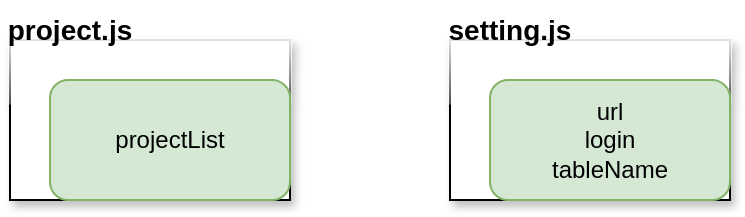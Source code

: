 <mxfile version="20.8.16" type="device"><diagram name="Page-1" id="1v6-UUcse9ZVA-Rk6NYZ"><mxGraphModel dx="1034" dy="806" grid="1" gridSize="10" guides="1" tooltips="1" connect="1" arrows="1" fold="1" page="0" pageScale="1" pageWidth="1654" pageHeight="1169" math="0" shadow="0"><root><mxCell id="0"/><mxCell id="1" parent="0"/><mxCell id="ikFcO0WoQnnhnluVSaD0-4" value="" style="rounded=0;whiteSpace=wrap;html=1;glass=1;shadow=1;" vertex="1" parent="1"><mxGeometry x="830" y="120" width="140" height="80" as="geometry"/></mxCell><mxCell id="ikFcO0WoQnnhnluVSaD0-2" value="url&lt;br&gt;login&lt;br&gt;tableName" style="rounded=1;whiteSpace=wrap;html=1;fillColor=#d5e8d4;strokeColor=#82b366;" vertex="1" parent="1"><mxGeometry x="850" y="140" width="120" height="60" as="geometry"/></mxCell><mxCell id="ikFcO0WoQnnhnluVSaD0-5" value="&lt;b&gt;&lt;font style=&quot;font-size: 14px;&quot;&gt;setting.js&lt;/font&gt;&lt;/b&gt;" style="text;strokeColor=none;align=center;fillColor=none;html=1;verticalAlign=middle;whiteSpace=wrap;rounded=0;" vertex="1" parent="1"><mxGeometry x="830" y="100" width="60" height="30" as="geometry"/></mxCell><mxCell id="ikFcO0WoQnnhnluVSaD0-7" value="" style="rounded=0;whiteSpace=wrap;html=1;glass=1;shadow=1;" vertex="1" parent="1"><mxGeometry x="610" y="120" width="140" height="80" as="geometry"/></mxCell><mxCell id="ikFcO0WoQnnhnluVSaD0-8" value="projectList" style="rounded=1;whiteSpace=wrap;html=1;fillColor=#d5e8d4;strokeColor=#82b366;" vertex="1" parent="1"><mxGeometry x="630" y="140" width="120" height="60" as="geometry"/></mxCell><mxCell id="ikFcO0WoQnnhnluVSaD0-9" value="&lt;b&gt;&lt;font style=&quot;font-size: 14px;&quot;&gt;project.js&lt;/font&gt;&lt;/b&gt;" style="text;strokeColor=none;align=center;fillColor=none;html=1;verticalAlign=middle;whiteSpace=wrap;rounded=0;" vertex="1" parent="1"><mxGeometry x="610" y="100" width="60" height="30" as="geometry"/></mxCell></root></mxGraphModel></diagram></mxfile>
